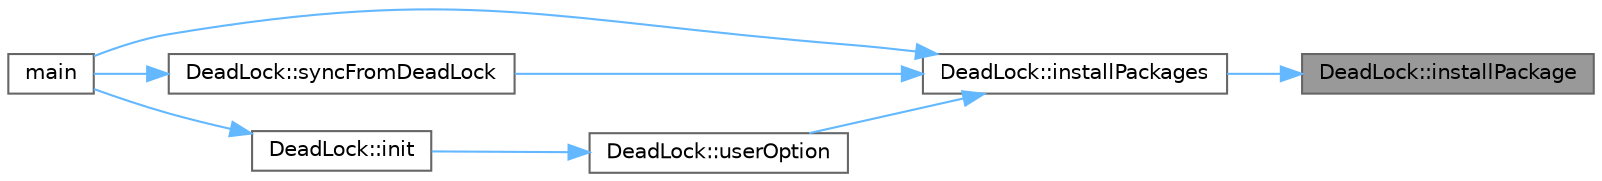 digraph "DeadLock::installPackage"
{
 // INTERACTIVE_SVG=YES
 // LATEX_PDF_SIZE
  bgcolor="transparent";
  edge [fontname=Helvetica,fontsize=10,labelfontname=Helvetica,labelfontsize=10];
  node [fontname=Helvetica,fontsize=10,shape=box,height=0.2,width=0.4];
  rankdir="RL";
  Node1 [id="Node000001",label="DeadLock::installPackage",height=0.2,width=0.4,color="gray40", fillcolor="grey60", style="filled", fontcolor="black",tooltip=" "];
  Node1 -> Node2 [id="edge1_Node000001_Node000002",dir="back",color="steelblue1",style="solid",tooltip=" "];
  Node2 [id="Node000002",label="DeadLock::installPackages",height=0.2,width=0.4,color="grey40", fillcolor="white", style="filled",URL="$class_dead_lock.html#a565f27b2b1c9f885ea2b58b8f5225ac7",tooltip=" "];
  Node2 -> Node3 [id="edge2_Node000002_Node000003",dir="back",color="steelblue1",style="solid",tooltip=" "];
  Node3 [id="Node000003",label="main",height=0.2,width=0.4,color="grey40", fillcolor="white", style="filled",URL="$lock_8cpp.html#a3c04138a5bfe5d72780bb7e82a18e627",tooltip=" "];
  Node2 -> Node4 [id="edge3_Node000002_Node000004",dir="back",color="steelblue1",style="solid",tooltip=" "];
  Node4 [id="Node000004",label="DeadLock::syncFromDeadLock",height=0.2,width=0.4,color="grey40", fillcolor="white", style="filled",URL="$class_dead_lock.html#aa0e0017534296c8faa8cc654cd49ae03",tooltip=" "];
  Node4 -> Node3 [id="edge4_Node000004_Node000003",dir="back",color="steelblue1",style="solid",tooltip=" "];
  Node2 -> Node5 [id="edge5_Node000002_Node000005",dir="back",color="steelblue1",style="solid",tooltip=" "];
  Node5 [id="Node000005",label="DeadLock::userOption",height=0.2,width=0.4,color="grey40", fillcolor="white", style="filled",URL="$class_dead_lock.html#ae4bbbcb2aa5a7a9fc269f97e540bade7",tooltip=" "];
  Node5 -> Node6 [id="edge6_Node000005_Node000006",dir="back",color="steelblue1",style="solid",tooltip=" "];
  Node6 [id="Node000006",label="DeadLock::init",height=0.2,width=0.4,color="grey40", fillcolor="white", style="filled",URL="$class_dead_lock.html#aa36429bebaa3c7db030508545bee6c14",tooltip="Initializes the environment and creates project."];
  Node6 -> Node3 [id="edge7_Node000006_Node000003",dir="back",color="steelblue1",style="solid",tooltip=" "];
}
